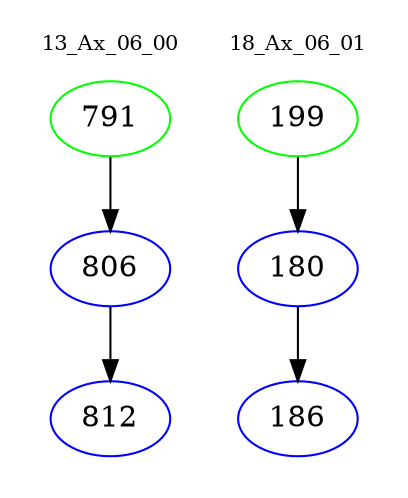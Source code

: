 digraph{
subgraph cluster_0 {
color = white
label = "13_Ax_06_00";
fontsize=10;
T0_791 [label="791", color="green"]
T0_791 -> T0_806 [color="black"]
T0_806 [label="806", color="blue"]
T0_806 -> T0_812 [color="black"]
T0_812 [label="812", color="blue"]
}
subgraph cluster_1 {
color = white
label = "18_Ax_06_01";
fontsize=10;
T1_199 [label="199", color="green"]
T1_199 -> T1_180 [color="black"]
T1_180 [label="180", color="blue"]
T1_180 -> T1_186 [color="black"]
T1_186 [label="186", color="blue"]
}
}
